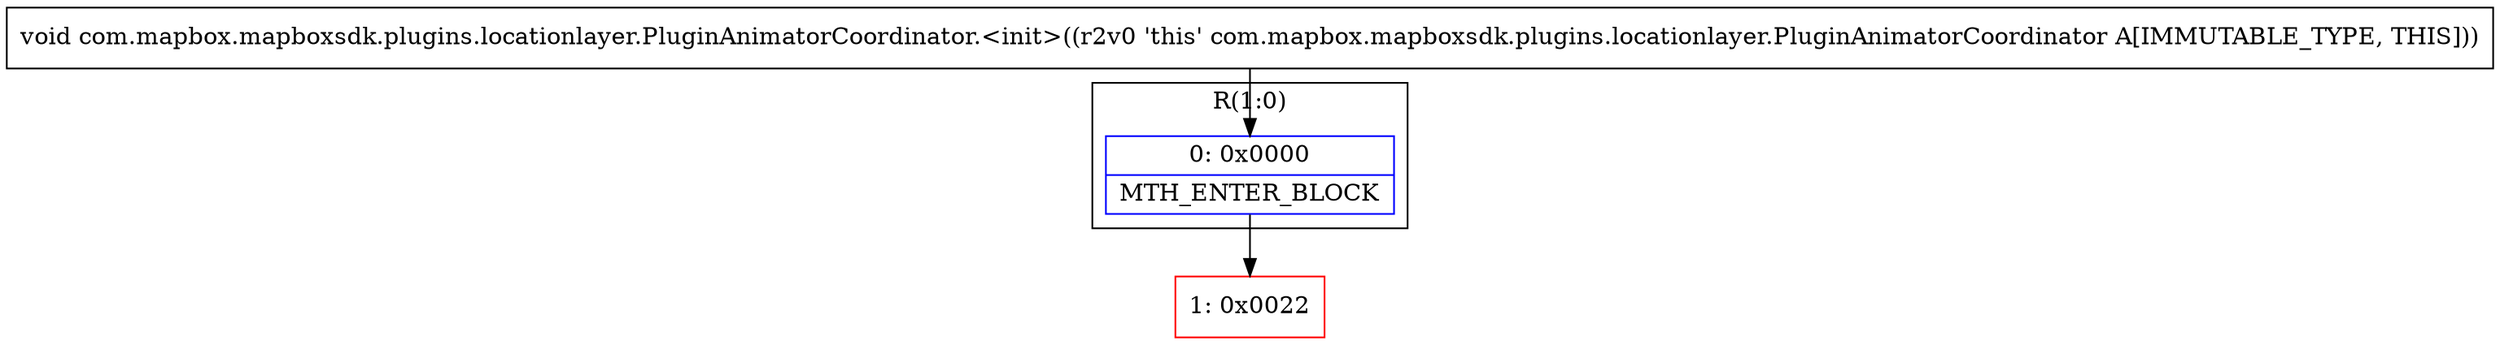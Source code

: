 digraph "CFG forcom.mapbox.mapboxsdk.plugins.locationlayer.PluginAnimatorCoordinator.\<init\>()V" {
subgraph cluster_Region_201166983 {
label = "R(1:0)";
node [shape=record,color=blue];
Node_0 [shape=record,label="{0\:\ 0x0000|MTH_ENTER_BLOCK\l}"];
}
Node_1 [shape=record,color=red,label="{1\:\ 0x0022}"];
MethodNode[shape=record,label="{void com.mapbox.mapboxsdk.plugins.locationlayer.PluginAnimatorCoordinator.\<init\>((r2v0 'this' com.mapbox.mapboxsdk.plugins.locationlayer.PluginAnimatorCoordinator A[IMMUTABLE_TYPE, THIS])) }"];
MethodNode -> Node_0;
Node_0 -> Node_1;
}

